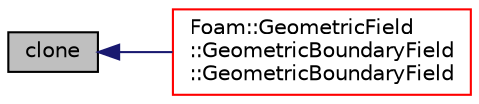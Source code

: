 digraph "clone"
{
  bgcolor="transparent";
  edge [fontname="Helvetica",fontsize="10",labelfontname="Helvetica",labelfontsize="10"];
  node [fontname="Helvetica",fontsize="10",shape=record];
  rankdir="LR";
  Node1 [label="clone",height=0.2,width=0.4,color="black", fillcolor="grey75", style="filled", fontcolor="black"];
  Node1 -> Node2 [dir="back",color="midnightblue",fontsize="10",style="solid",fontname="Helvetica"];
  Node2 [label="Foam::GeometricField\l::GeometricBoundaryField\l::GeometricBoundaryField",height=0.2,width=0.4,color="red",URL="$a00922.html#afa5ea6b56f2628a23dc0c77a1604ab5b",tooltip="Construct from a BoundaryMesh. "];
}
